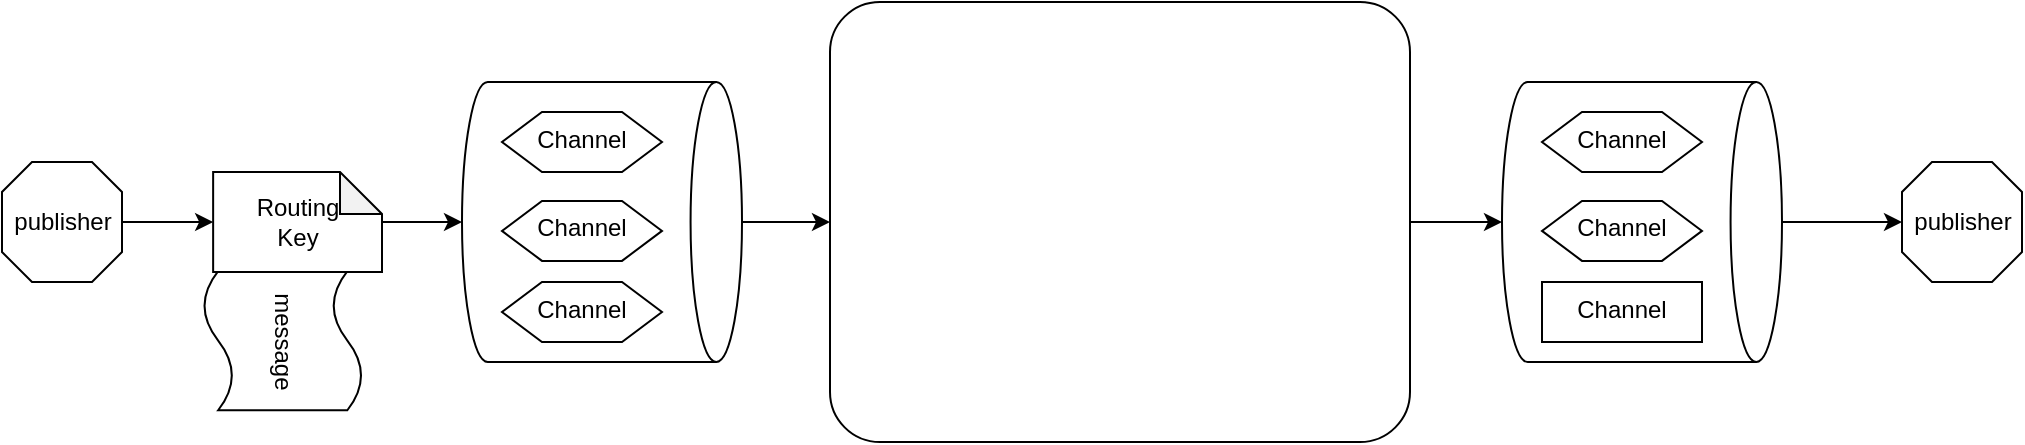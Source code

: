 <mxfile version="14.9.0" type="github">
  <diagram id="pSXMaVJfG9vSArNFEclT" name="Page-1">
    <mxGraphModel dx="782" dy="469" grid="1" gridSize="10" guides="1" tooltips="1" connect="1" arrows="1" fold="1" page="1" pageScale="1" pageWidth="1169" pageHeight="827" math="0" shadow="0">
      <root>
        <mxCell id="0" />
        <mxCell id="1" parent="0" />
        <mxCell id="SAX9zWWacGMEa-CUjlbJ-36" value="" style="edgeStyle=orthogonalEdgeStyle;rounded=0;orthogonalLoop=1;jettySize=auto;html=1;" edge="1" parent="1" source="SAX9zWWacGMEa-CUjlbJ-1" target="SAX9zWWacGMEa-CUjlbJ-18">
          <mxGeometry relative="1" as="geometry" />
        </mxCell>
        <mxCell id="SAX9zWWacGMEa-CUjlbJ-1" value="publisher" style="verticalLabelPosition=middle;verticalAlign=middle;html=1;shape=mxgraph.basic.polygon;polyCoords=[[0.25,0],[0.75,0],[1,0.25],[1,0.75],[0.75,1],[0.25,1],[0,0.75],[0,0.25]];polyline=0;rotation=0;labelPosition=center;align=center;" vertex="1" parent="1">
          <mxGeometry y="105" width="60" height="60" as="geometry" />
        </mxCell>
        <mxCell id="SAX9zWWacGMEa-CUjlbJ-38" value="" style="edgeStyle=orthogonalEdgeStyle;rounded=0;orthogonalLoop=1;jettySize=auto;html=1;entryX=0;entryY=0.5;entryDx=0;entryDy=0;entryPerimeter=0;" edge="1" parent="1" source="SAX9zWWacGMEa-CUjlbJ-8" target="SAX9zWWacGMEa-CUjlbJ-28">
          <mxGeometry relative="1" as="geometry" />
        </mxCell>
        <mxCell id="SAX9zWWacGMEa-CUjlbJ-8" value="" style="rounded=1;whiteSpace=wrap;html=1;absoluteArcSize=1;arcSize=50;strokeWidth=1;shadow=0;sketch=0;verticalAlign=top;" vertex="1" parent="1">
          <mxGeometry x="414" y="25" width="290" height="220" as="geometry" />
        </mxCell>
        <mxCell id="SAX9zWWacGMEa-CUjlbJ-10" value="message" style="shape=tape;whiteSpace=wrap;html=1;strokeWidth=1;size=0.19;rounded=0;shadow=0;sketch=0;verticalAlign=middle;rotation=90;labelPosition=center;verticalLabelPosition=middle;align=center;" vertex="1" parent="1">
          <mxGeometry x="105.57" y="154.44" width="69.62" height="79.75" as="geometry" />
        </mxCell>
        <mxCell id="SAX9zWWacGMEa-CUjlbJ-37" value="" style="edgeStyle=orthogonalEdgeStyle;rounded=0;orthogonalLoop=1;jettySize=auto;html=1;entryX=0;entryY=0.5;entryDx=0;entryDy=0;entryPerimeter=0;" edge="1" parent="1" source="SAX9zWWacGMEa-CUjlbJ-18" target="SAX9zWWacGMEa-CUjlbJ-7">
          <mxGeometry relative="1" as="geometry" />
        </mxCell>
        <mxCell id="SAX9zWWacGMEa-CUjlbJ-18" value="Routing&lt;br&gt;Key" style="shape=note;whiteSpace=wrap;html=1;backgroundOutline=1;darkOpacity=0.05;rounded=0;shadow=0;sketch=0;strokeWidth=1;verticalAlign=middle;labelPosition=center;verticalLabelPosition=middle;align=center;size=21;" vertex="1" parent="1">
          <mxGeometry x="105.57" y="110" width="84.43" height="50" as="geometry" />
        </mxCell>
        <mxCell id="SAX9zWWacGMEa-CUjlbJ-26" value="" style="group" vertex="1" connectable="0" parent="1">
          <mxGeometry x="230" y="65" width="140" height="140" as="geometry" />
        </mxCell>
        <mxCell id="SAX9zWWacGMEa-CUjlbJ-7" value="" style="strokeWidth=1;html=1;shape=mxgraph.flowchart.direct_data;whiteSpace=wrap;shadow=0;sketch=0;verticalAlign=top;" vertex="1" parent="SAX9zWWacGMEa-CUjlbJ-26">
          <mxGeometry width="140" height="140" as="geometry" />
        </mxCell>
        <mxCell id="SAX9zWWacGMEa-CUjlbJ-21" value="Channel" style="shape=hexagon;perimeter=hexagonPerimeter2;whiteSpace=wrap;html=1;fixedSize=1;rounded=0;shadow=0;sketch=0;strokeWidth=1;verticalAlign=top;" vertex="1" parent="SAX9zWWacGMEa-CUjlbJ-26">
          <mxGeometry x="20" y="15" width="80" height="30" as="geometry" />
        </mxCell>
        <mxCell id="SAX9zWWacGMEa-CUjlbJ-22" value="Channel" style="shape=hexagon;perimeter=hexagonPerimeter2;whiteSpace=wrap;html=1;fixedSize=1;rounded=0;shadow=0;sketch=0;strokeWidth=1;verticalAlign=top;" vertex="1" parent="SAX9zWWacGMEa-CUjlbJ-26">
          <mxGeometry x="20" y="59.44" width="80" height="30" as="geometry" />
        </mxCell>
        <mxCell id="SAX9zWWacGMEa-CUjlbJ-23" value="Channel" style="shape=hexagon;perimeter=hexagonPerimeter2;whiteSpace=wrap;html=1;fixedSize=1;rounded=0;shadow=0;sketch=0;strokeWidth=1;verticalAlign=top;" vertex="1" parent="SAX9zWWacGMEa-CUjlbJ-26">
          <mxGeometry x="20" y="100" width="80" height="30" as="geometry" />
        </mxCell>
        <mxCell id="SAX9zWWacGMEa-CUjlbJ-27" value="" style="group" vertex="1" connectable="0" parent="1">
          <mxGeometry x="750" y="65" width="140" height="140" as="geometry" />
        </mxCell>
        <mxCell id="SAX9zWWacGMEa-CUjlbJ-28" value="" style="strokeWidth=1;html=1;shape=mxgraph.flowchart.direct_data;whiteSpace=wrap;shadow=0;sketch=0;verticalAlign=top;" vertex="1" parent="SAX9zWWacGMEa-CUjlbJ-27">
          <mxGeometry width="140" height="140" as="geometry" />
        </mxCell>
        <mxCell id="SAX9zWWacGMEa-CUjlbJ-29" value="Channel" style="shape=hexagon;perimeter=hexagonPerimeter2;whiteSpace=wrap;html=1;fixedSize=1;rounded=0;shadow=0;sketch=0;strokeWidth=1;verticalAlign=top;" vertex="1" parent="SAX9zWWacGMEa-CUjlbJ-27">
          <mxGeometry x="20" y="15" width="80" height="30" as="geometry" />
        </mxCell>
        <mxCell id="SAX9zWWacGMEa-CUjlbJ-30" value="Channel" style="shape=hexagon;perimeter=hexagonPerimeter2;whiteSpace=wrap;html=1;fixedSize=1;rounded=0;shadow=0;sketch=0;strokeWidth=1;verticalAlign=top;" vertex="1" parent="SAX9zWWacGMEa-CUjlbJ-27">
          <mxGeometry x="20" y="59.44" width="80" height="30" as="geometry" />
        </mxCell>
        <mxCell id="SAX9zWWacGMEa-CUjlbJ-31" value="Channel" style="shape=hexagon;perimeter=hexagonPerimeter2;whiteSpace=wrap;html=1;fixedSize=1;rounded=0;shadow=0;sketch=0;strokeWidth=1;verticalAlign=top;size=-30;" vertex="1" parent="SAX9zWWacGMEa-CUjlbJ-27">
          <mxGeometry x="20" y="100" width="80" height="30" as="geometry" />
        </mxCell>
        <mxCell id="SAX9zWWacGMEa-CUjlbJ-33" style="edgeStyle=orthogonalEdgeStyle;rounded=0;orthogonalLoop=1;jettySize=auto;html=1;exitX=1;exitY=0.5;exitDx=0;exitDy=0;exitPerimeter=0;entryX=0;entryY=0.5;entryDx=0;entryDy=0;" edge="1" parent="1" source="SAX9zWWacGMEa-CUjlbJ-7" target="SAX9zWWacGMEa-CUjlbJ-8">
          <mxGeometry relative="1" as="geometry" />
        </mxCell>
        <mxCell id="SAX9zWWacGMEa-CUjlbJ-39" value="publisher" style="verticalLabelPosition=middle;verticalAlign=middle;html=1;shape=mxgraph.basic.polygon;polyCoords=[[0.25,0],[0.75,0],[1,0.25],[1,0.75],[0.75,1],[0.25,1],[0,0.75],[0,0.25]];polyline=0;rotation=0;labelPosition=center;align=center;" vertex="1" parent="1">
          <mxGeometry x="950" y="105" width="60" height="60" as="geometry" />
        </mxCell>
        <mxCell id="SAX9zWWacGMEa-CUjlbJ-40" value="" style="edgeStyle=orthogonalEdgeStyle;rounded=0;orthogonalLoop=1;jettySize=auto;html=1;" edge="1" parent="1" source="SAX9zWWacGMEa-CUjlbJ-28" target="SAX9zWWacGMEa-CUjlbJ-39">
          <mxGeometry relative="1" as="geometry" />
        </mxCell>
      </root>
    </mxGraphModel>
  </diagram>
</mxfile>

